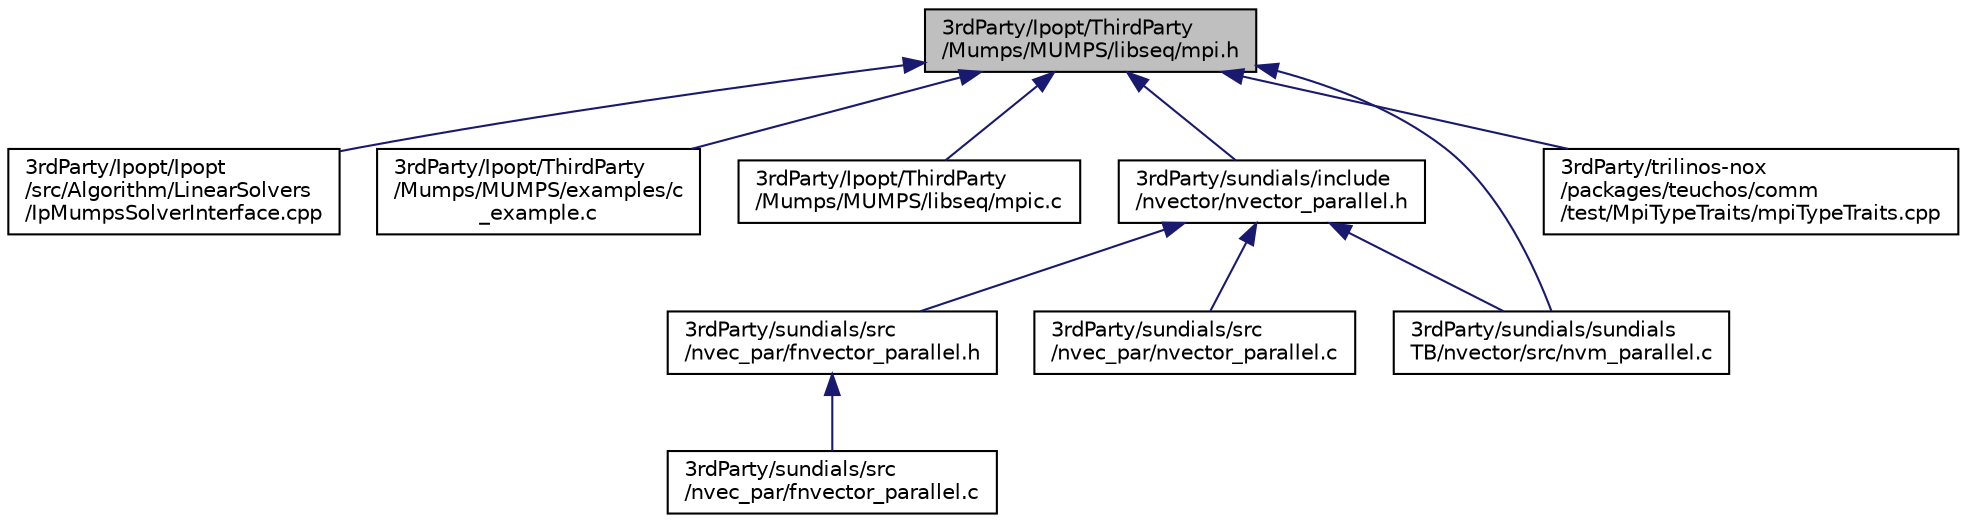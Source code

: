 digraph "3rdParty/Ipopt/ThirdParty/Mumps/MUMPS/libseq/mpi.h"
{
  edge [fontname="Helvetica",fontsize="10",labelfontname="Helvetica",labelfontsize="10"];
  node [fontname="Helvetica",fontsize="10",shape=record];
  Node1 [label="3rdParty/Ipopt/ThirdParty\l/Mumps/MUMPS/libseq/mpi.h",height=0.2,width=0.4,color="black", fillcolor="grey75", style="filled", fontcolor="black"];
  Node1 -> Node2 [dir="back",color="midnightblue",fontsize="10",style="solid",fontname="Helvetica"];
  Node2 [label="3rdParty/Ipopt/Ipopt\l/src/Algorithm/LinearSolvers\l/IpMumpsSolverInterface.cpp",height=0.2,width=0.4,color="black", fillcolor="white", style="filled",URL="$d6/d32/_ip_mumps_solver_interface_8cpp.html"];
  Node1 -> Node3 [dir="back",color="midnightblue",fontsize="10",style="solid",fontname="Helvetica"];
  Node3 [label="3rdParty/Ipopt/ThirdParty\l/Mumps/MUMPS/examples/c\l_example.c",height=0.2,width=0.4,color="black", fillcolor="white", style="filled",URL="$dd/d36/c__example_8c.html"];
  Node1 -> Node4 [dir="back",color="midnightblue",fontsize="10",style="solid",fontname="Helvetica"];
  Node4 [label="3rdParty/Ipopt/ThirdParty\l/Mumps/MUMPS/libseq/mpic.c",height=0.2,width=0.4,color="black", fillcolor="white", style="filled",URL="$db/d61/mpic_8c.html"];
  Node1 -> Node5 [dir="back",color="midnightblue",fontsize="10",style="solid",fontname="Helvetica"];
  Node5 [label="3rdParty/sundials/include\l/nvector/nvector_parallel.h",height=0.2,width=0.4,color="black", fillcolor="white", style="filled",URL="$d5/dcd/nvector__parallel_8h.html"];
  Node5 -> Node6 [dir="back",color="midnightblue",fontsize="10",style="solid",fontname="Helvetica"];
  Node6 [label="3rdParty/sundials/src\l/nvec_par/fnvector_parallel.h",height=0.2,width=0.4,color="black", fillcolor="white", style="filled",URL="$d1/dff/fnvector__parallel_8h.html"];
  Node6 -> Node7 [dir="back",color="midnightblue",fontsize="10",style="solid",fontname="Helvetica"];
  Node7 [label="3rdParty/sundials/src\l/nvec_par/fnvector_parallel.c",height=0.2,width=0.4,color="black", fillcolor="white", style="filled",URL="$d7/de1/fnvector__parallel_8c.html"];
  Node5 -> Node8 [dir="back",color="midnightblue",fontsize="10",style="solid",fontname="Helvetica"];
  Node8 [label="3rdParty/sundials/src\l/nvec_par/nvector_parallel.c",height=0.2,width=0.4,color="black", fillcolor="white", style="filled",URL="$d9/d05/nvector__parallel_8c.html"];
  Node5 -> Node9 [dir="back",color="midnightblue",fontsize="10",style="solid",fontname="Helvetica"];
  Node9 [label="3rdParty/sundials/sundials\lTB/nvector/src/nvm_parallel.c",height=0.2,width=0.4,color="black", fillcolor="white", style="filled",URL="$d5/d6f/nvm__parallel_8c.html"];
  Node1 -> Node9 [dir="back",color="midnightblue",fontsize="10",style="solid",fontname="Helvetica"];
  Node1 -> Node10 [dir="back",color="midnightblue",fontsize="10",style="solid",fontname="Helvetica"];
  Node10 [label="3rdParty/trilinos-nox\l/packages/teuchos/comm\l/test/MpiTypeTraits/mpiTypeTraits.cpp",height=0.2,width=0.4,color="black", fillcolor="white", style="filled",URL="$de/d67/mpi_type_traits_8cpp.html"];
}
